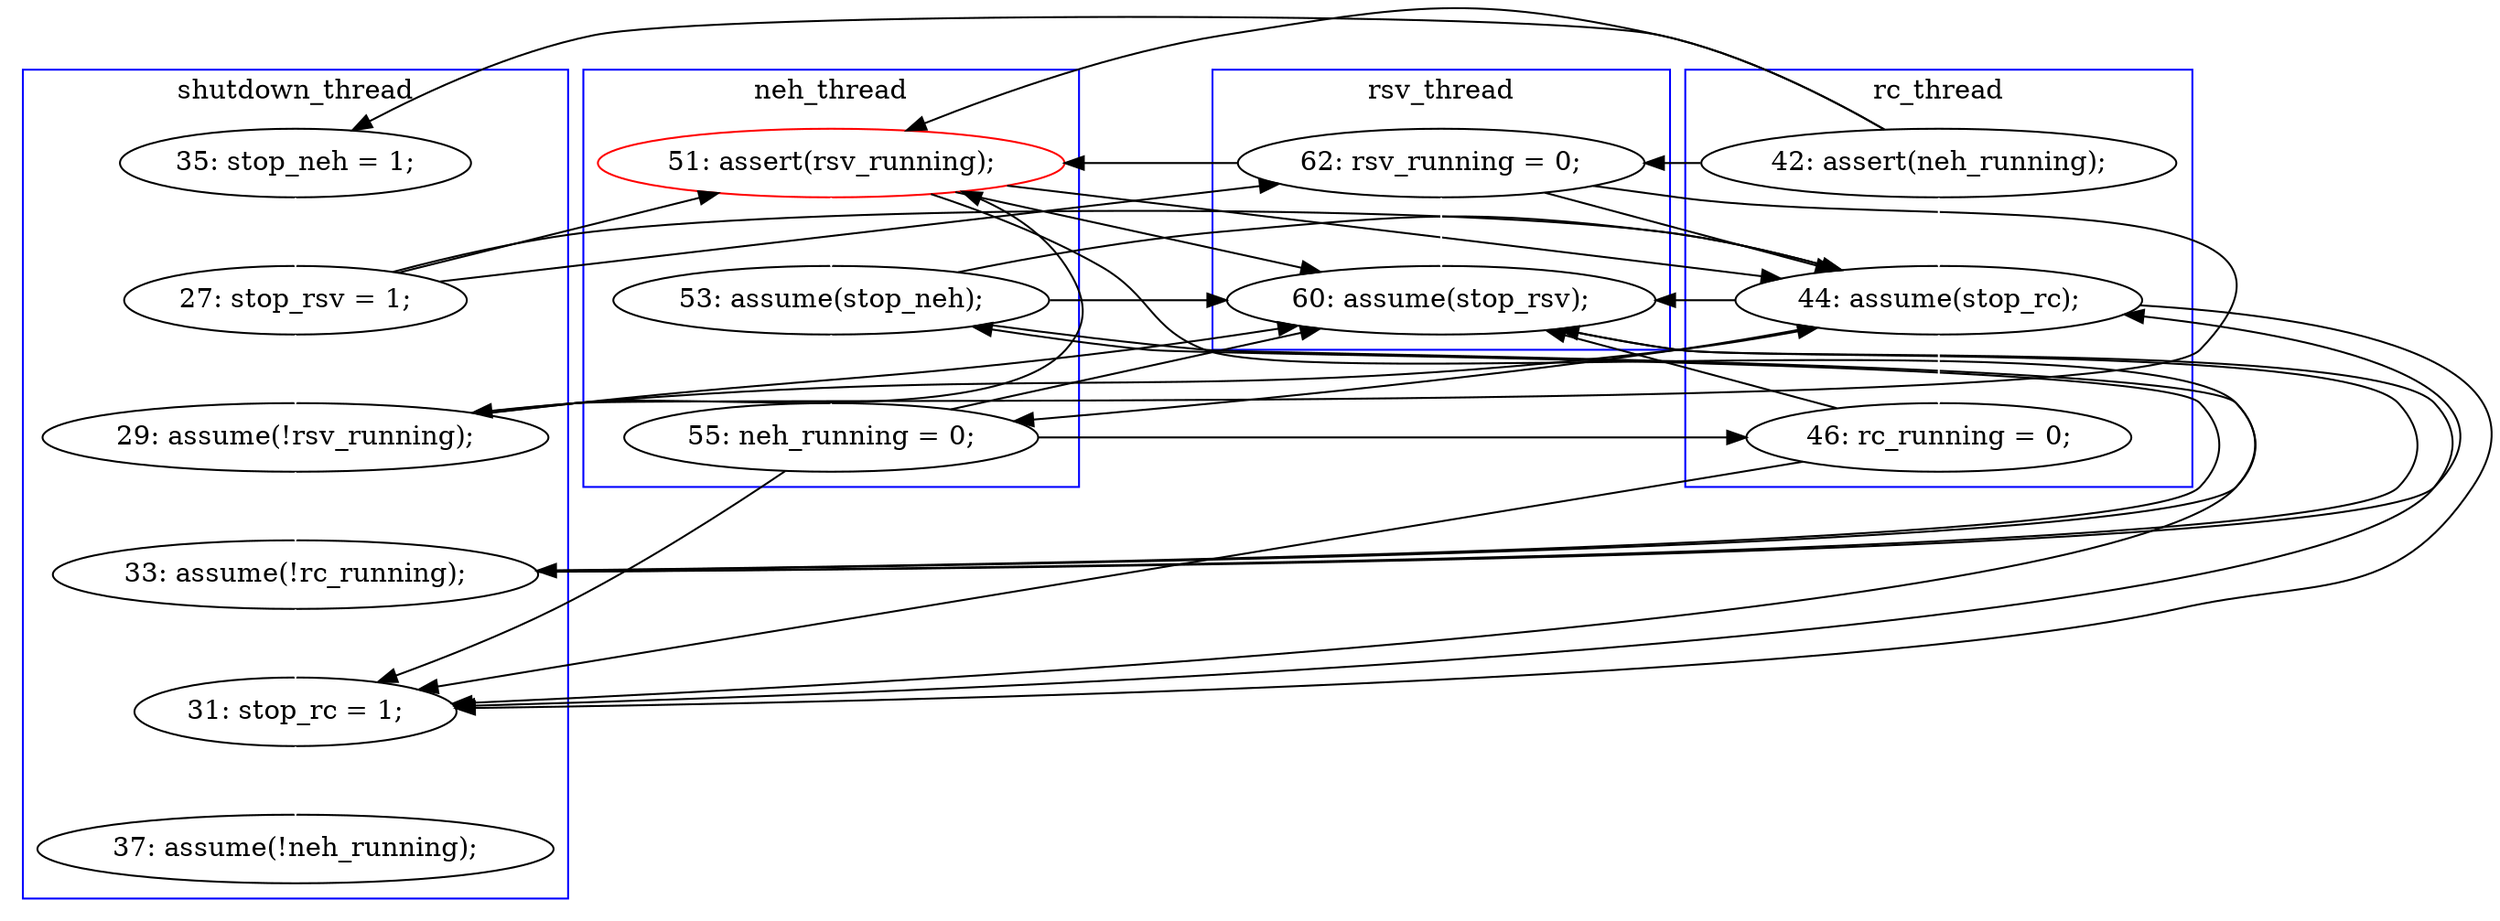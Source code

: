 digraph Counterexample {
	22 -> 23 [color = black, style = solid, constraint = false]
	20 -> 22 [color = white, style = solid]
	20 -> 21 [color = black, style = solid, constraint = false]
	25 -> 28 [color = black, style = solid, constraint = false]
	15 -> 21 [color = black, style = solid, constraint = false]
	22 -> 30 [color = black, style = solid, constraint = false]
	28 -> 33 [color = black, style = solid, constraint = false]
	24 -> 33 [color = black, style = solid, constraint = false]
	13 -> 15 [color = white, style = solid]
	28 -> 30 [color = black, style = solid, constraint = false]
	25 -> 33 [color = black, style = solid, constraint = false]
	15 -> 24 [color = black, style = solid, constraint = false]
	15 -> 20 [color = white, style = solid]
	23 -> 25 [color = white, style = solid]
	22 -> 24 [color = black, style = solid, constraint = false]
	24 -> 25 [color = black, style = solid, constraint = false]
	22 -> 33 [color = white, style = solid]
	20 -> 30 [color = black, style = solid, constraint = false]
	19 -> 20 [color = black, style = solid, constraint = false]
	15 -> 19 [color = black, style = solid, constraint = false]
	30 -> 33 [color = black, style = solid, constraint = false]
	23 -> 33 [color = black, style = solid, constraint = false]
	11 -> 13 [color = black, style = solid, constraint = false]
	24 -> 30 [color = black, style = solid, constraint = false]
	21 -> 30 [color = black, style = solid, constraint = false]
	23 -> 24 [color = black, style = solid, constraint = false]
	11 -> 24 [color = white, style = solid]
	11 -> 21 [color = black, style = solid, constraint = false]
	24 -> 28 [color = white, style = solid]
	23 -> 30 [color = black, style = solid, constraint = false]
	19 -> 30 [color = white, style = solid]
	20 -> 24 [color = black, style = solid, constraint = false]
	21 -> 23 [color = white, style = solid]
	21 -> 24 [color = black, style = solid, constraint = false]
	19 -> 24 [color = black, style = solid, constraint = false]
	25 -> 30 [color = black, style = solid, constraint = false]
	33 -> 34 [color = white, style = solid]
	21 -> 22 [color = black, style = solid, constraint = false]
	19 -> 21 [color = black, style = solid, constraint = false]
	11 -> 19 [color = black, style = solid, constraint = false]
	subgraph cluster3 {
		label = neh_thread
		color = blue
		23  [label = "53: assume(stop_neh);"]
		25  [label = "55: neh_running = 0;"]
		21  [label = "51: assert(rsv_running);", color = red]
	}
	subgraph cluster4 {
		label = rsv_thread
		color = blue
		30  [label = "60: assume(stop_rsv);"]
		19  [label = "62: rsv_running = 0;"]
	}
	subgraph cluster2 {
		label = rc_thread
		color = blue
		11  [label = "42: assert(neh_running);"]
		24  [label = "44: assume(stop_rc);"]
		28  [label = "46: rc_running = 0;"]
	}
	subgraph cluster1 {
		label = shutdown_thread
		color = blue
		20  [label = "29: assume(!rsv_running);"]
		13  [label = "35: stop_neh = 1;"]
		22  [label = "33: assume(!rc_running);"]
		33  [label = "31: stop_rc = 1;"]
		15  [label = "27: stop_rsv = 1;"]
		34  [label = "37: assume(!neh_running);"]
	}
}